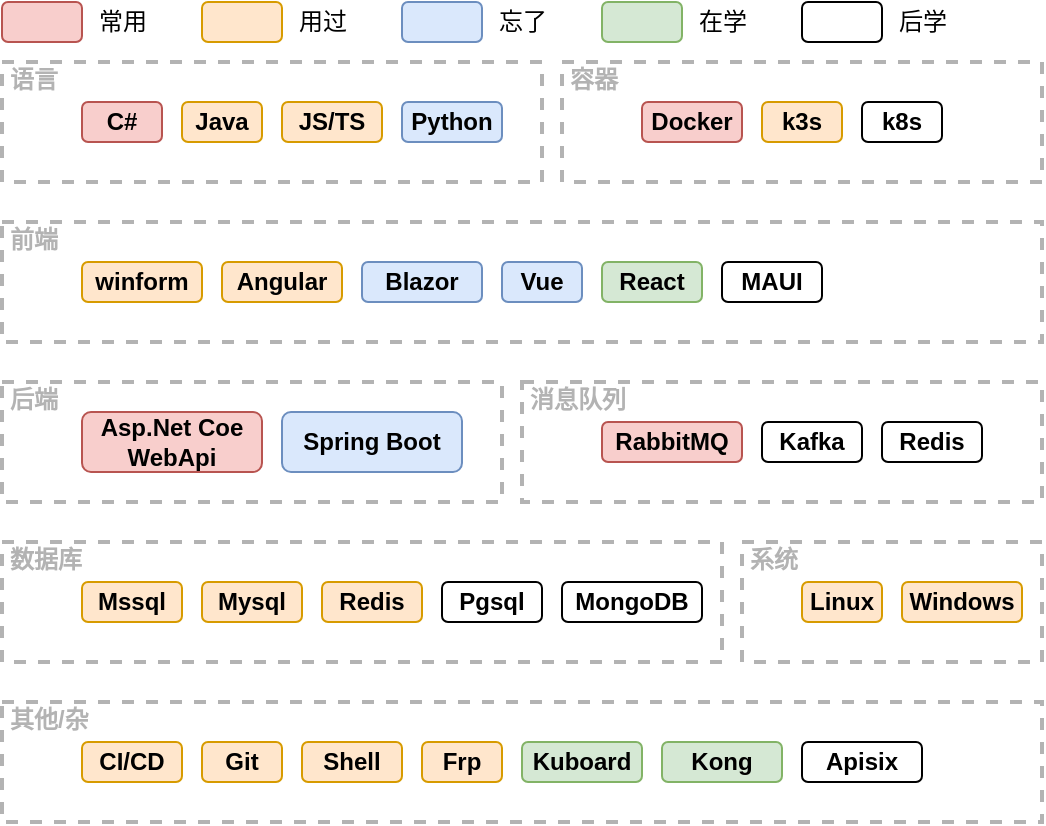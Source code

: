 <mxfile>
    <diagram id="pgu1oncw9l5pjFsIsTE7" name="第 1 页">
        <mxGraphModel dx="861" dy="769" grid="1" gridSize="10" guides="1" tooltips="1" connect="1" arrows="1" fold="1" page="1" pageScale="1" pageWidth="827" pageHeight="1169" math="0" shadow="0">
            <root>
                <mxCell id="0"/>
                <mxCell id="1" parent="0"/>
                <mxCell id="12" value="" style="group" parent="1" vertex="1" connectable="0">
                    <mxGeometry x="120" y="50" width="480" height="20" as="geometry"/>
                </mxCell>
                <mxCell id="2" value="" style="rounded=1;whiteSpace=wrap;html=1;fillColor=#f8cecc;strokeColor=#b85450;" parent="12" vertex="1">
                    <mxGeometry width="40" height="20" as="geometry"/>
                </mxCell>
                <mxCell id="3" value="" style="rounded=1;whiteSpace=wrap;html=1;fillColor=#ffe6cc;strokeColor=#d79b00;" parent="12" vertex="1">
                    <mxGeometry x="100" width="40" height="20" as="geometry"/>
                </mxCell>
                <mxCell id="4" value="" style="rounded=1;whiteSpace=wrap;html=1;fillColor=#dae8fc;strokeColor=#6c8ebf;" parent="12" vertex="1">
                    <mxGeometry x="200" width="40" height="20" as="geometry"/>
                </mxCell>
                <mxCell id="5" value="" style="rounded=1;whiteSpace=wrap;html=1;fillColor=#d5e8d4;strokeColor=#82b366;" parent="12" vertex="1">
                    <mxGeometry x="300" width="40" height="20" as="geometry"/>
                </mxCell>
                <mxCell id="6" value="" style="rounded=1;whiteSpace=wrap;html=1;" parent="12" vertex="1">
                    <mxGeometry x="400" width="40" height="20" as="geometry"/>
                </mxCell>
                <mxCell id="7" value="常用" style="text;html=1;resizable=0;autosize=1;align=center;verticalAlign=middle;points=[];fillColor=none;strokeColor=none;rounded=0;" parent="12" vertex="1">
                    <mxGeometry x="40" width="40" height="20" as="geometry"/>
                </mxCell>
                <mxCell id="8" value="用过" style="text;html=1;resizable=0;autosize=1;align=center;verticalAlign=middle;points=[];fillColor=none;strokeColor=none;rounded=0;" parent="12" vertex="1">
                    <mxGeometry x="140" width="40" height="20" as="geometry"/>
                </mxCell>
                <mxCell id="9" value="忘了" style="text;html=1;resizable=0;autosize=1;align=center;verticalAlign=middle;points=[];fillColor=none;strokeColor=none;rounded=0;" parent="12" vertex="1">
                    <mxGeometry x="240" width="40" height="20" as="geometry"/>
                </mxCell>
                <mxCell id="10" value="在学" style="text;html=1;resizable=0;autosize=1;align=center;verticalAlign=middle;points=[];fillColor=none;strokeColor=none;rounded=0;" parent="12" vertex="1">
                    <mxGeometry x="340" width="40" height="20" as="geometry"/>
                </mxCell>
                <mxCell id="11" value="后学" style="text;html=1;resizable=0;autosize=1;align=center;verticalAlign=middle;points=[];fillColor=none;strokeColor=none;rounded=0;" parent="12" vertex="1">
                    <mxGeometry x="440" width="40" height="20" as="geometry"/>
                </mxCell>
                <mxCell id="14" value="&lt;font color=&quot;#b3b3b3&quot;&gt;语言&lt;/font&gt;" style="html=1;fontColor=#FF3333;fontStyle=1;align=left;verticalAlign=top;spacing=0;labelBorderColor=none;fillColor=none;dashed=1;strokeWidth=2;strokeColor=#B3B3B3;spacingLeft=4;spacingTop=-3;" parent="1" vertex="1">
                    <mxGeometry x="120" y="80" width="270" height="60" as="geometry"/>
                </mxCell>
                <mxCell id="15" value="&lt;font color=&quot;#000000&quot;&gt;&lt;b&gt;C#&lt;/b&gt;&lt;/font&gt;" style="rounded=1;whiteSpace=wrap;html=1;fillColor=#f8cecc;strokeColor=#b85450;" parent="1" vertex="1">
                    <mxGeometry x="160" y="100" width="40" height="20" as="geometry"/>
                </mxCell>
                <mxCell id="16" value="&lt;font color=&quot;#000000&quot;&gt;&lt;b&gt;Java&lt;/b&gt;&lt;/font&gt;" style="rounded=1;whiteSpace=wrap;html=1;fillColor=#ffe6cc;strokeColor=#d79b00;" parent="1" vertex="1">
                    <mxGeometry x="210" y="100" width="40" height="20" as="geometry"/>
                </mxCell>
                <mxCell id="17" value="&lt;font color=&quot;#000000&quot;&gt;&lt;b&gt;JS/TS&lt;/b&gt;&lt;/font&gt;" style="rounded=1;whiteSpace=wrap;html=1;fillColor=#ffe6cc;strokeColor=#d79b00;" parent="1" vertex="1">
                    <mxGeometry x="260" y="100" width="50" height="20" as="geometry"/>
                </mxCell>
                <mxCell id="18" value="&lt;font color=&quot;#000000&quot;&gt;&lt;b&gt;Python&lt;/b&gt;&lt;/font&gt;" style="rounded=1;whiteSpace=wrap;html=1;fillColor=#dae8fc;strokeColor=#6c8ebf;" parent="1" vertex="1">
                    <mxGeometry x="320" y="100" width="50" height="20" as="geometry"/>
                </mxCell>
                <mxCell id="19" value="&lt;font color=&quot;#b3b3b3&quot;&gt;容器&lt;/font&gt;" style="html=1;fontColor=#FF3333;fontStyle=1;align=left;verticalAlign=top;spacing=0;labelBorderColor=none;fillColor=none;dashed=1;strokeWidth=2;strokeColor=#B3B3B3;spacingLeft=4;spacingTop=-3;" parent="1" vertex="1">
                    <mxGeometry x="400" y="80" width="240" height="60" as="geometry"/>
                </mxCell>
                <mxCell id="20" value="&lt;font color=&quot;#000000&quot;&gt;&lt;b&gt;Docker&lt;/b&gt;&lt;/font&gt;" style="rounded=1;whiteSpace=wrap;html=1;fillColor=#f8cecc;strokeColor=#b85450;" parent="1" vertex="1">
                    <mxGeometry x="440" y="100" width="50" height="20" as="geometry"/>
                </mxCell>
                <mxCell id="21" value="&lt;font color=&quot;#000000&quot;&gt;&lt;b&gt;k3s&lt;/b&gt;&lt;/font&gt;" style="rounded=1;whiteSpace=wrap;html=1;fillColor=#ffe6cc;strokeColor=#d79b00;glass=0;shadow=0;sketch=0;" parent="1" vertex="1">
                    <mxGeometry x="500" y="100" width="40" height="20" as="geometry"/>
                </mxCell>
                <mxCell id="22" value="&lt;b&gt;k8s&lt;/b&gt;" style="rounded=1;whiteSpace=wrap;html=1;" parent="1" vertex="1">
                    <mxGeometry x="550" y="100" width="40" height="20" as="geometry"/>
                </mxCell>
                <mxCell id="23" value="&lt;font color=&quot;#b3b3b3&quot;&gt;前端&lt;/font&gt;" style="html=1;fontColor=#FF3333;fontStyle=1;align=left;verticalAlign=top;spacing=0;labelBorderColor=none;fillColor=none;dashed=1;strokeWidth=2;strokeColor=#B3B3B3;spacingLeft=4;spacingTop=-3;" parent="1" vertex="1">
                    <mxGeometry x="120" y="160" width="520" height="60" as="geometry"/>
                </mxCell>
                <mxCell id="24" value="&lt;font color=&quot;#000000&quot;&gt;&lt;b&gt;winform&lt;/b&gt;&lt;/font&gt;" style="rounded=1;whiteSpace=wrap;html=1;fillColor=#ffe6cc;strokeColor=#d79b00;" parent="1" vertex="1">
                    <mxGeometry x="160" y="180" width="60" height="20" as="geometry"/>
                </mxCell>
                <mxCell id="25" value="&lt;font color=&quot;#000000&quot;&gt;&lt;b&gt;Angular&lt;/b&gt;&lt;/font&gt;" style="rounded=1;whiteSpace=wrap;html=1;fillColor=#ffe6cc;strokeColor=#d79b00;" parent="1" vertex="1">
                    <mxGeometry x="230" y="180" width="60" height="20" as="geometry"/>
                </mxCell>
                <mxCell id="26" value="&lt;font color=&quot;#000000&quot;&gt;&lt;b&gt;Blazor&lt;/b&gt;&lt;/font&gt;" style="rounded=1;whiteSpace=wrap;html=1;fillColor=#dae8fc;strokeColor=#6c8ebf;" parent="1" vertex="1">
                    <mxGeometry x="300" y="180" width="60" height="20" as="geometry"/>
                </mxCell>
                <mxCell id="27" value="&lt;font color=&quot;#000000&quot;&gt;&lt;b&gt;Vue&lt;/b&gt;&lt;/font&gt;" style="rounded=1;whiteSpace=wrap;html=1;fillColor=#dae8fc;strokeColor=#6c8ebf;" parent="1" vertex="1">
                    <mxGeometry x="370" y="180" width="40" height="20" as="geometry"/>
                </mxCell>
                <mxCell id="28" value="&lt;font color=&quot;#000000&quot;&gt;&lt;b&gt;React&lt;/b&gt;&lt;/font&gt;" style="rounded=1;whiteSpace=wrap;html=1;fillColor=#d5e8d4;strokeColor=#82b366;" parent="1" vertex="1">
                    <mxGeometry x="420" y="180" width="50" height="20" as="geometry"/>
                </mxCell>
                <mxCell id="29" value="&lt;b&gt;MAUI&lt;/b&gt;" style="rounded=1;whiteSpace=wrap;html=1;" parent="1" vertex="1">
                    <mxGeometry x="480" y="180" width="50" height="20" as="geometry"/>
                </mxCell>
                <mxCell id="30" value="&lt;font color=&quot;#b3b3b3&quot;&gt;后端&lt;/font&gt;" style="html=1;fontColor=#FF3333;fontStyle=1;align=left;verticalAlign=top;spacing=0;labelBorderColor=none;fillColor=none;dashed=1;strokeWidth=2;strokeColor=#B3B3B3;spacingLeft=4;spacingTop=-3;" parent="1" vertex="1">
                    <mxGeometry x="120" y="240" width="250" height="60" as="geometry"/>
                </mxCell>
                <mxCell id="31" value="&lt;font color=&quot;#000000&quot;&gt;&lt;b&gt;Asp.Net Coe&lt;br&gt;WebApi&lt;br&gt;&lt;/b&gt;&lt;/font&gt;" style="rounded=1;whiteSpace=wrap;html=1;fillColor=#f8cecc;strokeColor=#b85450;" parent="1" vertex="1">
                    <mxGeometry x="160" y="255" width="90" height="30" as="geometry"/>
                </mxCell>
                <mxCell id="32" value="&lt;font color=&quot;#000000&quot;&gt;&lt;b&gt;Spring Boot&lt;br&gt;&lt;/b&gt;&lt;/font&gt;" style="rounded=1;whiteSpace=wrap;html=1;fillColor=#dae8fc;strokeColor=#6c8ebf;" parent="1" vertex="1">
                    <mxGeometry x="260" y="255" width="90" height="30" as="geometry"/>
                </mxCell>
                <mxCell id="33" value="&lt;font color=&quot;#b3b3b3&quot;&gt;消息队列&lt;/font&gt;" style="html=1;fontColor=#FF3333;fontStyle=1;align=left;verticalAlign=top;spacing=0;labelBorderColor=none;fillColor=none;dashed=1;strokeWidth=2;strokeColor=#B3B3B3;spacingLeft=4;spacingTop=-3;" parent="1" vertex="1">
                    <mxGeometry x="380" y="240" width="260" height="60" as="geometry"/>
                </mxCell>
                <mxCell id="34" value="&lt;font color=&quot;#000000&quot;&gt;&lt;b&gt;RabbitMQ&lt;/b&gt;&lt;/font&gt;" style="rounded=1;whiteSpace=wrap;html=1;fillColor=#f8cecc;strokeColor=#b85450;" parent="1" vertex="1">
                    <mxGeometry x="420" y="260" width="70" height="20" as="geometry"/>
                </mxCell>
                <mxCell id="35" value="&lt;b&gt;Kafka&lt;/b&gt;" style="rounded=1;whiteSpace=wrap;html=1;" parent="1" vertex="1">
                    <mxGeometry x="500" y="260" width="50" height="20" as="geometry"/>
                </mxCell>
                <mxCell id="36" value="&lt;b&gt;Redis&lt;/b&gt;" style="rounded=1;whiteSpace=wrap;html=1;" parent="1" vertex="1">
                    <mxGeometry x="560" y="260" width="50" height="20" as="geometry"/>
                </mxCell>
                <mxCell id="37" value="&lt;font color=&quot;#b3b3b3&quot;&gt;数据库&lt;/font&gt;" style="html=1;fontColor=#FF3333;fontStyle=1;align=left;verticalAlign=top;spacing=0;labelBorderColor=none;fillColor=none;dashed=1;strokeWidth=2;strokeColor=#B3B3B3;spacingLeft=4;spacingTop=-3;" parent="1" vertex="1">
                    <mxGeometry x="120" y="320" width="360" height="60" as="geometry"/>
                </mxCell>
                <mxCell id="39" value="&lt;font color=&quot;#000000&quot;&gt;&lt;b&gt;Mssql&lt;/b&gt;&lt;/font&gt;" style="rounded=1;whiteSpace=wrap;html=1;fillColor=#ffe6cc;strokeColor=#d79b00;" parent="1" vertex="1">
                    <mxGeometry x="160" y="340" width="50" height="20" as="geometry"/>
                </mxCell>
                <mxCell id="41" value="&lt;font color=&quot;#000000&quot;&gt;&lt;b&gt;Mysql&lt;/b&gt;&lt;/font&gt;" style="rounded=1;whiteSpace=wrap;html=1;fillColor=#ffe6cc;strokeColor=#d79b00;" parent="1" vertex="1">
                    <mxGeometry x="220" y="340" width="50" height="20" as="geometry"/>
                </mxCell>
                <mxCell id="42" value="&lt;font color=&quot;#000000&quot;&gt;&lt;b&gt;Redis&lt;/b&gt;&lt;/font&gt;" style="rounded=1;whiteSpace=wrap;html=1;fillColor=#ffe6cc;strokeColor=#d79b00;" parent="1" vertex="1">
                    <mxGeometry x="280" y="340" width="50" height="20" as="geometry"/>
                </mxCell>
                <mxCell id="43" value="&lt;b&gt;Pgsql&lt;/b&gt;" style="rounded=1;whiteSpace=wrap;html=1;" parent="1" vertex="1">
                    <mxGeometry x="340" y="340" width="50" height="20" as="geometry"/>
                </mxCell>
                <mxCell id="44" value="&lt;b&gt;MongoDB&lt;/b&gt;" style="rounded=1;whiteSpace=wrap;html=1;" parent="1" vertex="1">
                    <mxGeometry x="400" y="340" width="70" height="20" as="geometry"/>
                </mxCell>
                <mxCell id="45" value="&lt;font color=&quot;#b3b3b3&quot;&gt;系统&lt;/font&gt;" style="html=1;fontColor=#FF3333;fontStyle=1;align=left;verticalAlign=top;spacing=0;labelBorderColor=none;fillColor=none;dashed=1;strokeWidth=2;strokeColor=#B3B3B3;spacingLeft=4;spacingTop=-3;" parent="1" vertex="1">
                    <mxGeometry x="490" y="320" width="150" height="60" as="geometry"/>
                </mxCell>
                <mxCell id="46" value="&lt;font color=&quot;#000000&quot;&gt;&lt;b&gt;Linux&lt;/b&gt;&lt;/font&gt;" style="rounded=1;whiteSpace=wrap;html=1;fillColor=#ffe6cc;strokeColor=#d79b00;" parent="1" vertex="1">
                    <mxGeometry x="520" y="340" width="40" height="20" as="geometry"/>
                </mxCell>
                <mxCell id="47" value="&lt;font color=&quot;#000000&quot;&gt;&lt;b&gt;Windows&lt;/b&gt;&lt;/font&gt;" style="rounded=1;whiteSpace=wrap;html=1;fillColor=#ffe6cc;strokeColor=#d79b00;" parent="1" vertex="1">
                    <mxGeometry x="570" y="340" width="60" height="20" as="geometry"/>
                </mxCell>
                <mxCell id="48" value="&lt;font color=&quot;#b3b3b3&quot;&gt;其他/杂&lt;/font&gt;" style="html=1;fontColor=#FF3333;fontStyle=1;align=left;verticalAlign=top;spacing=0;labelBorderColor=none;fillColor=none;dashed=1;strokeWidth=2;strokeColor=#B3B3B3;spacingLeft=4;spacingTop=-3;" parent="1" vertex="1">
                    <mxGeometry x="120" y="400" width="520" height="60" as="geometry"/>
                </mxCell>
                <mxCell id="49" value="&lt;font color=&quot;#000000&quot;&gt;&lt;b&gt;CI/CD&lt;/b&gt;&lt;/font&gt;" style="rounded=1;whiteSpace=wrap;html=1;fillColor=#ffe6cc;strokeColor=#d79b00;" parent="1" vertex="1">
                    <mxGeometry x="160" y="420" width="50" height="20" as="geometry"/>
                </mxCell>
                <mxCell id="50" value="&lt;font color=&quot;#000000&quot;&gt;&lt;b&gt;Git&lt;/b&gt;&lt;/font&gt;" style="rounded=1;whiteSpace=wrap;html=1;fillColor=#ffe6cc;strokeColor=#d79b00;" parent="1" vertex="1">
                    <mxGeometry x="220" y="420" width="40" height="20" as="geometry"/>
                </mxCell>
                <mxCell id="51" value="&lt;font color=&quot;#000000&quot;&gt;&lt;b&gt;Shell&lt;/b&gt;&lt;/font&gt;" style="rounded=1;whiteSpace=wrap;html=1;fillColor=#ffe6cc;strokeColor=#d79b00;" parent="1" vertex="1">
                    <mxGeometry x="270" y="420" width="50" height="20" as="geometry"/>
                </mxCell>
                <mxCell id="52" value="&lt;font color=&quot;#000000&quot;&gt;&lt;b&gt;Frp&lt;/b&gt;&lt;/font&gt;" style="rounded=1;whiteSpace=wrap;html=1;fillColor=#ffe6cc;strokeColor=#d79b00;" parent="1" vertex="1">
                    <mxGeometry x="330" y="420" width="40" height="20" as="geometry"/>
                </mxCell>
                <mxCell id="53" value="&lt;font color=&quot;#000000&quot;&gt;&lt;b&gt;Kuboard&lt;/b&gt;&lt;/font&gt;" style="rounded=1;whiteSpace=wrap;html=1;fillColor=#d5e8d4;strokeColor=#82b366;" parent="1" vertex="1">
                    <mxGeometry x="380" y="420" width="60" height="20" as="geometry"/>
                </mxCell>
                <mxCell id="54" value="&lt;font color=&quot;#000000&quot;&gt;&lt;b&gt;Kong&lt;/b&gt;&lt;/font&gt;" style="rounded=1;whiteSpace=wrap;html=1;fillColor=#d5e8d4;strokeColor=#82b366;" parent="1" vertex="1">
                    <mxGeometry x="450" y="420" width="60" height="20" as="geometry"/>
                </mxCell>
                <mxCell id="55" value="&lt;b&gt;Apisix&lt;/b&gt;" style="rounded=1;whiteSpace=wrap;html=1;" parent="1" vertex="1">
                    <mxGeometry x="520" y="420" width="60" height="20" as="geometry"/>
                </mxCell>
            </root>
        </mxGraphModel>
    </diagram>
</mxfile>